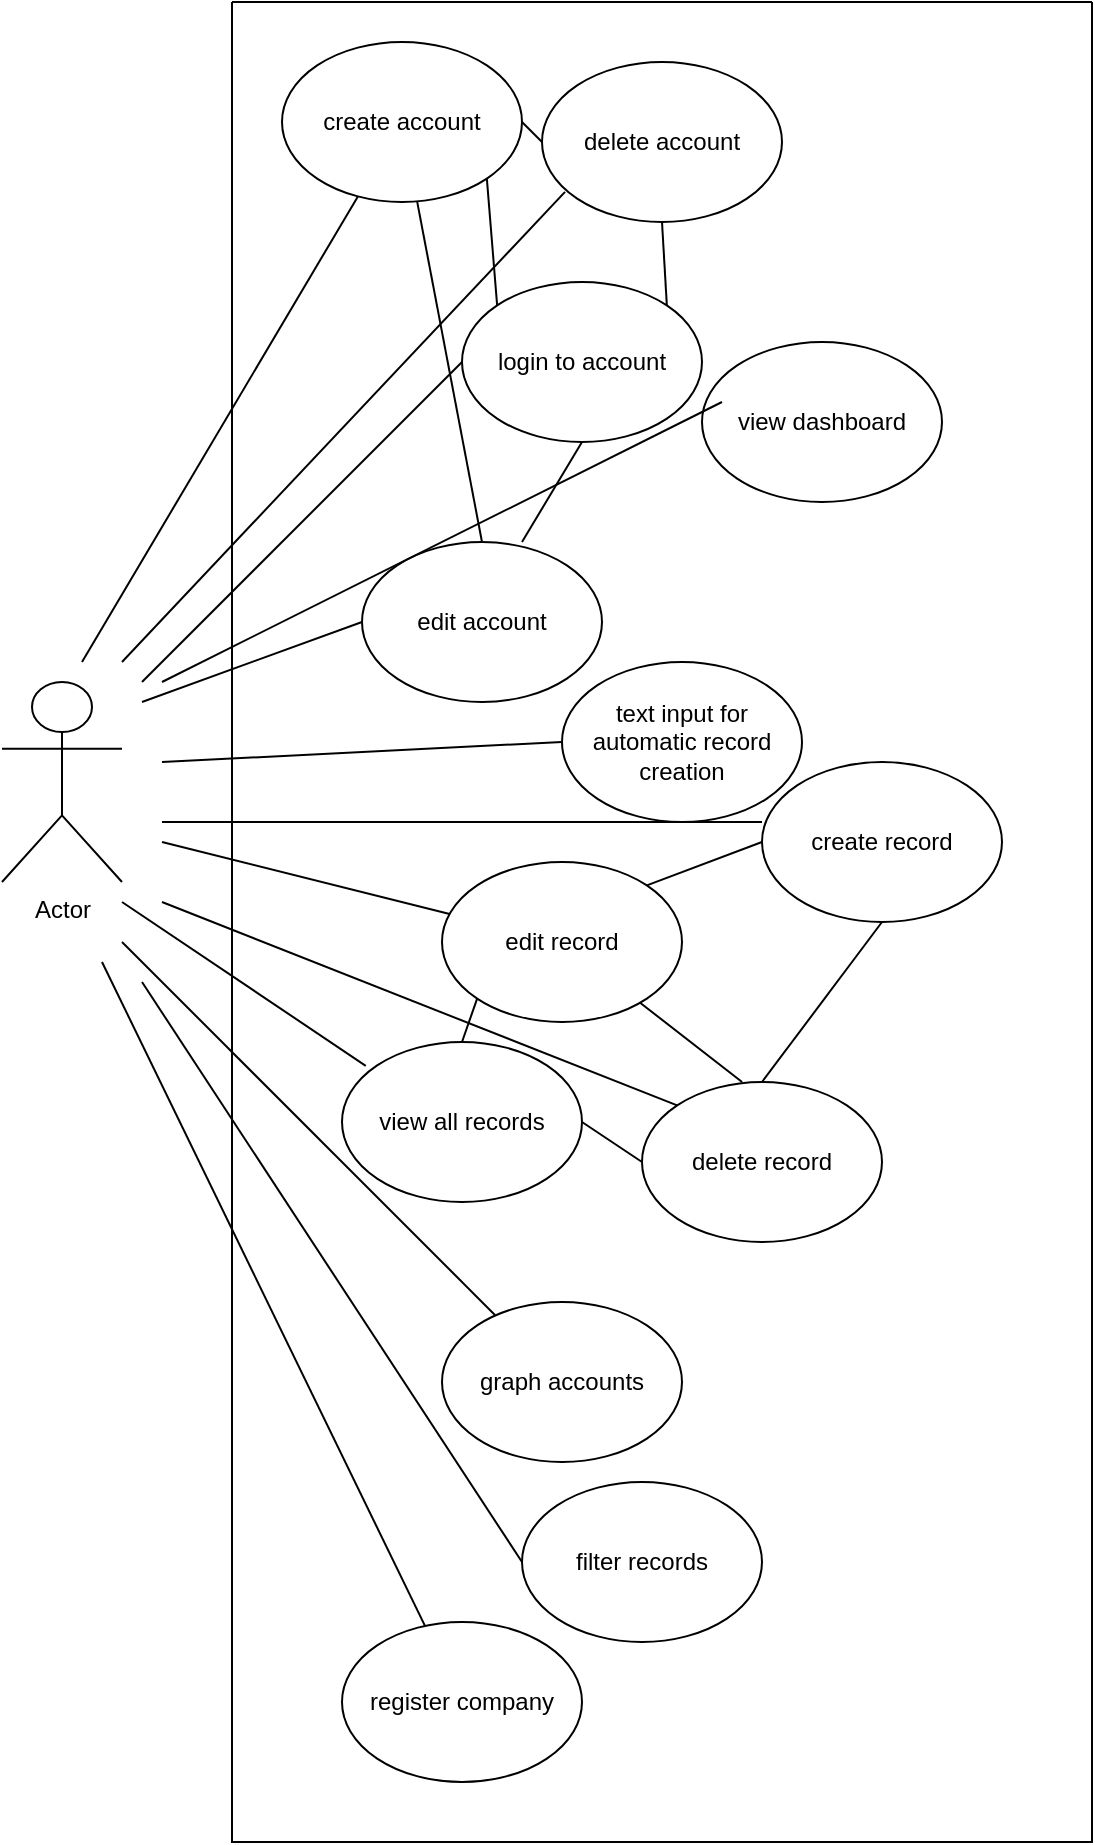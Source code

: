 <mxfile version="21.2.1" type="device">
  <diagram name="Seite-1" id="aN1KgSza_7ZvnkPKzYfI">
    <mxGraphModel dx="1576" dy="964" grid="1" gridSize="10" guides="1" tooltips="1" connect="1" arrows="1" fold="1" page="1" pageScale="1" pageWidth="827" pageHeight="1169" math="0" shadow="0">
      <root>
        <mxCell id="0" />
        <mxCell id="1" parent="0" />
        <mxCell id="jx8ynv0rrIKxxDwQdjue-1" value="Actor" style="shape=umlActor;verticalLabelPosition=bottom;verticalAlign=top;html=1;outlineConnect=0;" vertex="1" parent="1">
          <mxGeometry x="50" y="420" width="60" height="100" as="geometry" />
        </mxCell>
        <mxCell id="jx8ynv0rrIKxxDwQdjue-3" value="register company" style="ellipse;whiteSpace=wrap;html=1;" vertex="1" parent="1">
          <mxGeometry x="220" y="890" width="120" height="80" as="geometry" />
        </mxCell>
        <mxCell id="jx8ynv0rrIKxxDwQdjue-4" value="login to account" style="ellipse;whiteSpace=wrap;html=1;" vertex="1" parent="1">
          <mxGeometry x="280" y="220" width="120" height="80" as="geometry" />
        </mxCell>
        <mxCell id="jx8ynv0rrIKxxDwQdjue-5" value="create account" style="ellipse;whiteSpace=wrap;html=1;" vertex="1" parent="1">
          <mxGeometry x="190" y="100" width="120" height="80" as="geometry" />
        </mxCell>
        <mxCell id="jx8ynv0rrIKxxDwQdjue-6" value="edit account" style="ellipse;whiteSpace=wrap;html=1;" vertex="1" parent="1">
          <mxGeometry x="230" y="350" width="120" height="80" as="geometry" />
        </mxCell>
        <mxCell id="jx8ynv0rrIKxxDwQdjue-8" value="delete account" style="ellipse;whiteSpace=wrap;html=1;" vertex="1" parent="1">
          <mxGeometry x="320" y="110" width="120" height="80" as="geometry" />
        </mxCell>
        <mxCell id="jx8ynv0rrIKxxDwQdjue-9" value="create record" style="ellipse;whiteSpace=wrap;html=1;" vertex="1" parent="1">
          <mxGeometry x="430" y="460" width="120" height="80" as="geometry" />
        </mxCell>
        <mxCell id="jx8ynv0rrIKxxDwQdjue-10" value="edit record" style="ellipse;whiteSpace=wrap;html=1;" vertex="1" parent="1">
          <mxGeometry x="270" y="510" width="120" height="80" as="geometry" />
        </mxCell>
        <mxCell id="jx8ynv0rrIKxxDwQdjue-11" value="delete record" style="ellipse;whiteSpace=wrap;html=1;" vertex="1" parent="1">
          <mxGeometry x="370" y="620" width="120" height="80" as="geometry" />
        </mxCell>
        <mxCell id="jx8ynv0rrIKxxDwQdjue-12" value="text input for automatic record creation" style="ellipse;whiteSpace=wrap;html=1;" vertex="1" parent="1">
          <mxGeometry x="330" y="410" width="120" height="80" as="geometry" />
        </mxCell>
        <mxCell id="jx8ynv0rrIKxxDwQdjue-13" value="view all records" style="ellipse;whiteSpace=wrap;html=1;" vertex="1" parent="1">
          <mxGeometry x="220" y="600" width="120" height="80" as="geometry" />
        </mxCell>
        <mxCell id="jx8ynv0rrIKxxDwQdjue-14" value="filter records" style="ellipse;whiteSpace=wrap;html=1;" vertex="1" parent="1">
          <mxGeometry x="310" y="820" width="120" height="80" as="geometry" />
        </mxCell>
        <mxCell id="jx8ynv0rrIKxxDwQdjue-15" value="view dashboard" style="ellipse;whiteSpace=wrap;html=1;" vertex="1" parent="1">
          <mxGeometry x="400" y="250" width="120" height="80" as="geometry" />
        </mxCell>
        <mxCell id="jx8ynv0rrIKxxDwQdjue-16" value="graph accounts" style="ellipse;whiteSpace=wrap;html=1;" vertex="1" parent="1">
          <mxGeometry x="270" y="730" width="120" height="80" as="geometry" />
        </mxCell>
        <mxCell id="jx8ynv0rrIKxxDwQdjue-20" value="" style="endArrow=none;html=1;rounded=0;" edge="1" parent="1" target="jx8ynv0rrIKxxDwQdjue-5">
          <mxGeometry width="50" height="50" relative="1" as="geometry">
            <mxPoint x="90" y="410" as="sourcePoint" />
            <mxPoint x="330" y="610" as="targetPoint" />
          </mxGeometry>
        </mxCell>
        <mxCell id="jx8ynv0rrIKxxDwQdjue-21" value="" style="endArrow=none;html=1;rounded=0;entryX=0.5;entryY=0;entryDx=0;entryDy=0;" edge="1" parent="1" source="jx8ynv0rrIKxxDwQdjue-5" target="jx8ynv0rrIKxxDwQdjue-6">
          <mxGeometry width="50" height="50" relative="1" as="geometry">
            <mxPoint x="270" y="330" as="sourcePoint" />
            <mxPoint x="270" y="350.711" as="targetPoint" />
          </mxGeometry>
        </mxCell>
        <mxCell id="jx8ynv0rrIKxxDwQdjue-22" value="" style="endArrow=none;html=1;rounded=0;exitX=1;exitY=0.5;exitDx=0;exitDy=0;entryX=0;entryY=0.5;entryDx=0;entryDy=0;" edge="1" parent="1" source="jx8ynv0rrIKxxDwQdjue-5" target="jx8ynv0rrIKxxDwQdjue-8">
          <mxGeometry width="50" height="50" relative="1" as="geometry">
            <mxPoint x="300" y="290" as="sourcePoint" />
            <mxPoint x="360" y="240" as="targetPoint" />
          </mxGeometry>
        </mxCell>
        <mxCell id="jx8ynv0rrIKxxDwQdjue-23" value="" style="endArrow=none;html=1;rounded=0;entryX=0.096;entryY=0.812;entryDx=0;entryDy=0;entryPerimeter=0;" edge="1" parent="1" target="jx8ynv0rrIKxxDwQdjue-8">
          <mxGeometry width="50" height="50" relative="1" as="geometry">
            <mxPoint x="110" y="410" as="sourcePoint" />
            <mxPoint x="370" y="260" as="targetPoint" />
          </mxGeometry>
        </mxCell>
        <mxCell id="jx8ynv0rrIKxxDwQdjue-25" value="" style="endArrow=none;html=1;rounded=0;entryX=0.5;entryY=1;entryDx=0;entryDy=0;" edge="1" parent="1" target="jx8ynv0rrIKxxDwQdjue-4">
          <mxGeometry width="50" height="50" relative="1" as="geometry">
            <mxPoint x="310" y="350" as="sourcePoint" />
            <mxPoint x="390" y="370" as="targetPoint" />
          </mxGeometry>
        </mxCell>
        <mxCell id="jx8ynv0rrIKxxDwQdjue-26" value="" style="endArrow=none;html=1;rounded=0;exitX=1;exitY=0;exitDx=0;exitDy=0;entryX=0.5;entryY=1;entryDx=0;entryDy=0;" edge="1" parent="1" source="jx8ynv0rrIKxxDwQdjue-4" target="jx8ynv0rrIKxxDwQdjue-8">
          <mxGeometry width="50" height="50" relative="1" as="geometry">
            <mxPoint x="370" y="330" as="sourcePoint" />
            <mxPoint x="420" y="280" as="targetPoint" />
          </mxGeometry>
        </mxCell>
        <mxCell id="jx8ynv0rrIKxxDwQdjue-27" value="" style="endArrow=none;html=1;rounded=0;entryX=0;entryY=0.5;entryDx=0;entryDy=0;" edge="1" parent="1" target="jx8ynv0rrIKxxDwQdjue-4">
          <mxGeometry width="50" height="50" relative="1" as="geometry">
            <mxPoint x="120" y="420" as="sourcePoint" />
            <mxPoint x="310" y="330" as="targetPoint" />
          </mxGeometry>
        </mxCell>
        <mxCell id="jx8ynv0rrIKxxDwQdjue-29" value="" style="endArrow=none;html=1;rounded=0;entryX=0;entryY=0.5;entryDx=0;entryDy=0;" edge="1" parent="1" target="jx8ynv0rrIKxxDwQdjue-6">
          <mxGeometry width="50" height="50" relative="1" as="geometry">
            <mxPoint x="120" y="430" as="sourcePoint" />
            <mxPoint x="210" y="440" as="targetPoint" />
          </mxGeometry>
        </mxCell>
        <mxCell id="jx8ynv0rrIKxxDwQdjue-30" value="" style="endArrow=none;html=1;rounded=0;" edge="1" parent="1">
          <mxGeometry width="50" height="50" relative="1" as="geometry">
            <mxPoint x="130" y="420" as="sourcePoint" />
            <mxPoint x="410" y="280" as="targetPoint" />
          </mxGeometry>
        </mxCell>
        <mxCell id="jx8ynv0rrIKxxDwQdjue-31" value="" style="endArrow=none;html=1;rounded=0;exitX=0.099;exitY=0.149;exitDx=0;exitDy=0;exitPerimeter=0;" edge="1" parent="1" source="jx8ynv0rrIKxxDwQdjue-13">
          <mxGeometry width="50" height="50" relative="1" as="geometry">
            <mxPoint x="190" y="650" as="sourcePoint" />
            <mxPoint x="110" y="530" as="targetPoint" />
          </mxGeometry>
        </mxCell>
        <mxCell id="jx8ynv0rrIKxxDwQdjue-32" value="" style="endArrow=none;html=1;rounded=0;entryX=0;entryY=0;entryDx=0;entryDy=0;" edge="1" parent="1" target="jx8ynv0rrIKxxDwQdjue-11">
          <mxGeometry width="50" height="50" relative="1" as="geometry">
            <mxPoint x="130" y="530" as="sourcePoint" />
            <mxPoint x="370" y="640" as="targetPoint" />
          </mxGeometry>
        </mxCell>
        <mxCell id="jx8ynv0rrIKxxDwQdjue-33" value="" style="endArrow=none;html=1;rounded=0;exitX=0.5;exitY=0;exitDx=0;exitDy=0;entryX=0;entryY=1;entryDx=0;entryDy=0;" edge="1" parent="1" source="jx8ynv0rrIKxxDwQdjue-13" target="jx8ynv0rrIKxxDwQdjue-10">
          <mxGeometry width="50" height="50" relative="1" as="geometry">
            <mxPoint x="270" y="660" as="sourcePoint" />
            <mxPoint x="320" y="610" as="targetPoint" />
          </mxGeometry>
        </mxCell>
        <mxCell id="jx8ynv0rrIKxxDwQdjue-34" value="" style="endArrow=none;html=1;rounded=0;entryX=0;entryY=0.5;entryDx=0;entryDy=0;exitX=1;exitY=0;exitDx=0;exitDy=0;" edge="1" parent="1" source="jx8ynv0rrIKxxDwQdjue-10" target="jx8ynv0rrIKxxDwQdjue-9">
          <mxGeometry width="50" height="50" relative="1" as="geometry">
            <mxPoint x="380" y="560" as="sourcePoint" />
            <mxPoint x="430" y="510" as="targetPoint" />
          </mxGeometry>
        </mxCell>
        <mxCell id="jx8ynv0rrIKxxDwQdjue-35" value="" style="endArrow=none;html=1;rounded=0;exitX=0.5;exitY=0;exitDx=0;exitDy=0;" edge="1" parent="1" source="jx8ynv0rrIKxxDwQdjue-11">
          <mxGeometry width="50" height="50" relative="1" as="geometry">
            <mxPoint x="440" y="590" as="sourcePoint" />
            <mxPoint x="490" y="540" as="targetPoint" />
          </mxGeometry>
        </mxCell>
        <mxCell id="jx8ynv0rrIKxxDwQdjue-36" value="" style="endArrow=none;html=1;rounded=0;exitX=1;exitY=0.5;exitDx=0;exitDy=0;entryX=0;entryY=0.5;entryDx=0;entryDy=0;" edge="1" parent="1" source="jx8ynv0rrIKxxDwQdjue-13" target="jx8ynv0rrIKxxDwQdjue-11">
          <mxGeometry width="50" height="50" relative="1" as="geometry">
            <mxPoint x="330" y="720" as="sourcePoint" />
            <mxPoint x="380" y="670" as="targetPoint" />
          </mxGeometry>
        </mxCell>
        <mxCell id="jx8ynv0rrIKxxDwQdjue-37" value="" style="endArrow=none;html=1;rounded=0;exitX=0;exitY=0;exitDx=0;exitDy=0;entryX=1;entryY=1;entryDx=0;entryDy=0;" edge="1" parent="1" source="jx8ynv0rrIKxxDwQdjue-4" target="jx8ynv0rrIKxxDwQdjue-5">
          <mxGeometry width="50" height="50" relative="1" as="geometry">
            <mxPoint x="260" y="320" as="sourcePoint" />
            <mxPoint x="310" y="270" as="targetPoint" />
          </mxGeometry>
        </mxCell>
        <mxCell id="jx8ynv0rrIKxxDwQdjue-38" value="" style="endArrow=none;html=1;rounded=0;exitX=0.417;exitY=0;exitDx=0;exitDy=0;exitPerimeter=0;" edge="1" parent="1" source="jx8ynv0rrIKxxDwQdjue-11" target="jx8ynv0rrIKxxDwQdjue-10">
          <mxGeometry width="50" height="50" relative="1" as="geometry">
            <mxPoint x="380" y="620" as="sourcePoint" />
            <mxPoint x="430" y="570" as="targetPoint" />
          </mxGeometry>
        </mxCell>
        <mxCell id="jx8ynv0rrIKxxDwQdjue-39" value="" style="endArrow=none;html=1;rounded=0;" edge="1" parent="1" target="jx8ynv0rrIKxxDwQdjue-10">
          <mxGeometry width="50" height="50" relative="1" as="geometry">
            <mxPoint x="130" y="500" as="sourcePoint" />
            <mxPoint x="260" y="510" as="targetPoint" />
          </mxGeometry>
        </mxCell>
        <mxCell id="jx8ynv0rrIKxxDwQdjue-40" value="" style="endArrow=none;html=1;rounded=0;" edge="1" parent="1">
          <mxGeometry width="50" height="50" relative="1" as="geometry">
            <mxPoint x="130" y="490" as="sourcePoint" />
            <mxPoint x="430" y="490" as="targetPoint" />
          </mxGeometry>
        </mxCell>
        <mxCell id="jx8ynv0rrIKxxDwQdjue-41" value="" style="endArrow=none;html=1;rounded=0;" edge="1" parent="1" source="jx8ynv0rrIKxxDwQdjue-3">
          <mxGeometry width="50" height="50" relative="1" as="geometry">
            <mxPoint x="240" y="800" as="sourcePoint" />
            <mxPoint x="100" y="560" as="targetPoint" />
          </mxGeometry>
        </mxCell>
        <mxCell id="jx8ynv0rrIKxxDwQdjue-42" value="" style="endArrow=none;html=1;rounded=0;" edge="1" parent="1" target="jx8ynv0rrIKxxDwQdjue-16">
          <mxGeometry width="50" height="50" relative="1" as="geometry">
            <mxPoint x="110" y="550" as="sourcePoint" />
            <mxPoint x="310" y="820" as="targetPoint" />
          </mxGeometry>
        </mxCell>
        <mxCell id="jx8ynv0rrIKxxDwQdjue-43" value="" style="endArrow=none;html=1;rounded=0;entryX=0;entryY=0.5;entryDx=0;entryDy=0;" edge="1" parent="1" target="jx8ynv0rrIKxxDwQdjue-14">
          <mxGeometry width="50" height="50" relative="1" as="geometry">
            <mxPoint x="120" y="570" as="sourcePoint" />
            <mxPoint x="320" y="830" as="targetPoint" />
          </mxGeometry>
        </mxCell>
        <mxCell id="jx8ynv0rrIKxxDwQdjue-45" value="" style="endArrow=none;html=1;rounded=0;entryX=0;entryY=0.5;entryDx=0;entryDy=0;" edge="1" parent="1" target="jx8ynv0rrIKxxDwQdjue-12">
          <mxGeometry width="50" height="50" relative="1" as="geometry">
            <mxPoint x="130" y="460" as="sourcePoint" />
            <mxPoint x="330" y="440" as="targetPoint" />
          </mxGeometry>
        </mxCell>
        <mxCell id="jx8ynv0rrIKxxDwQdjue-46" value="" style="swimlane;startSize=0;" vertex="1" parent="1">
          <mxGeometry x="165" y="80" width="430" height="920" as="geometry" />
        </mxCell>
      </root>
    </mxGraphModel>
  </diagram>
</mxfile>
